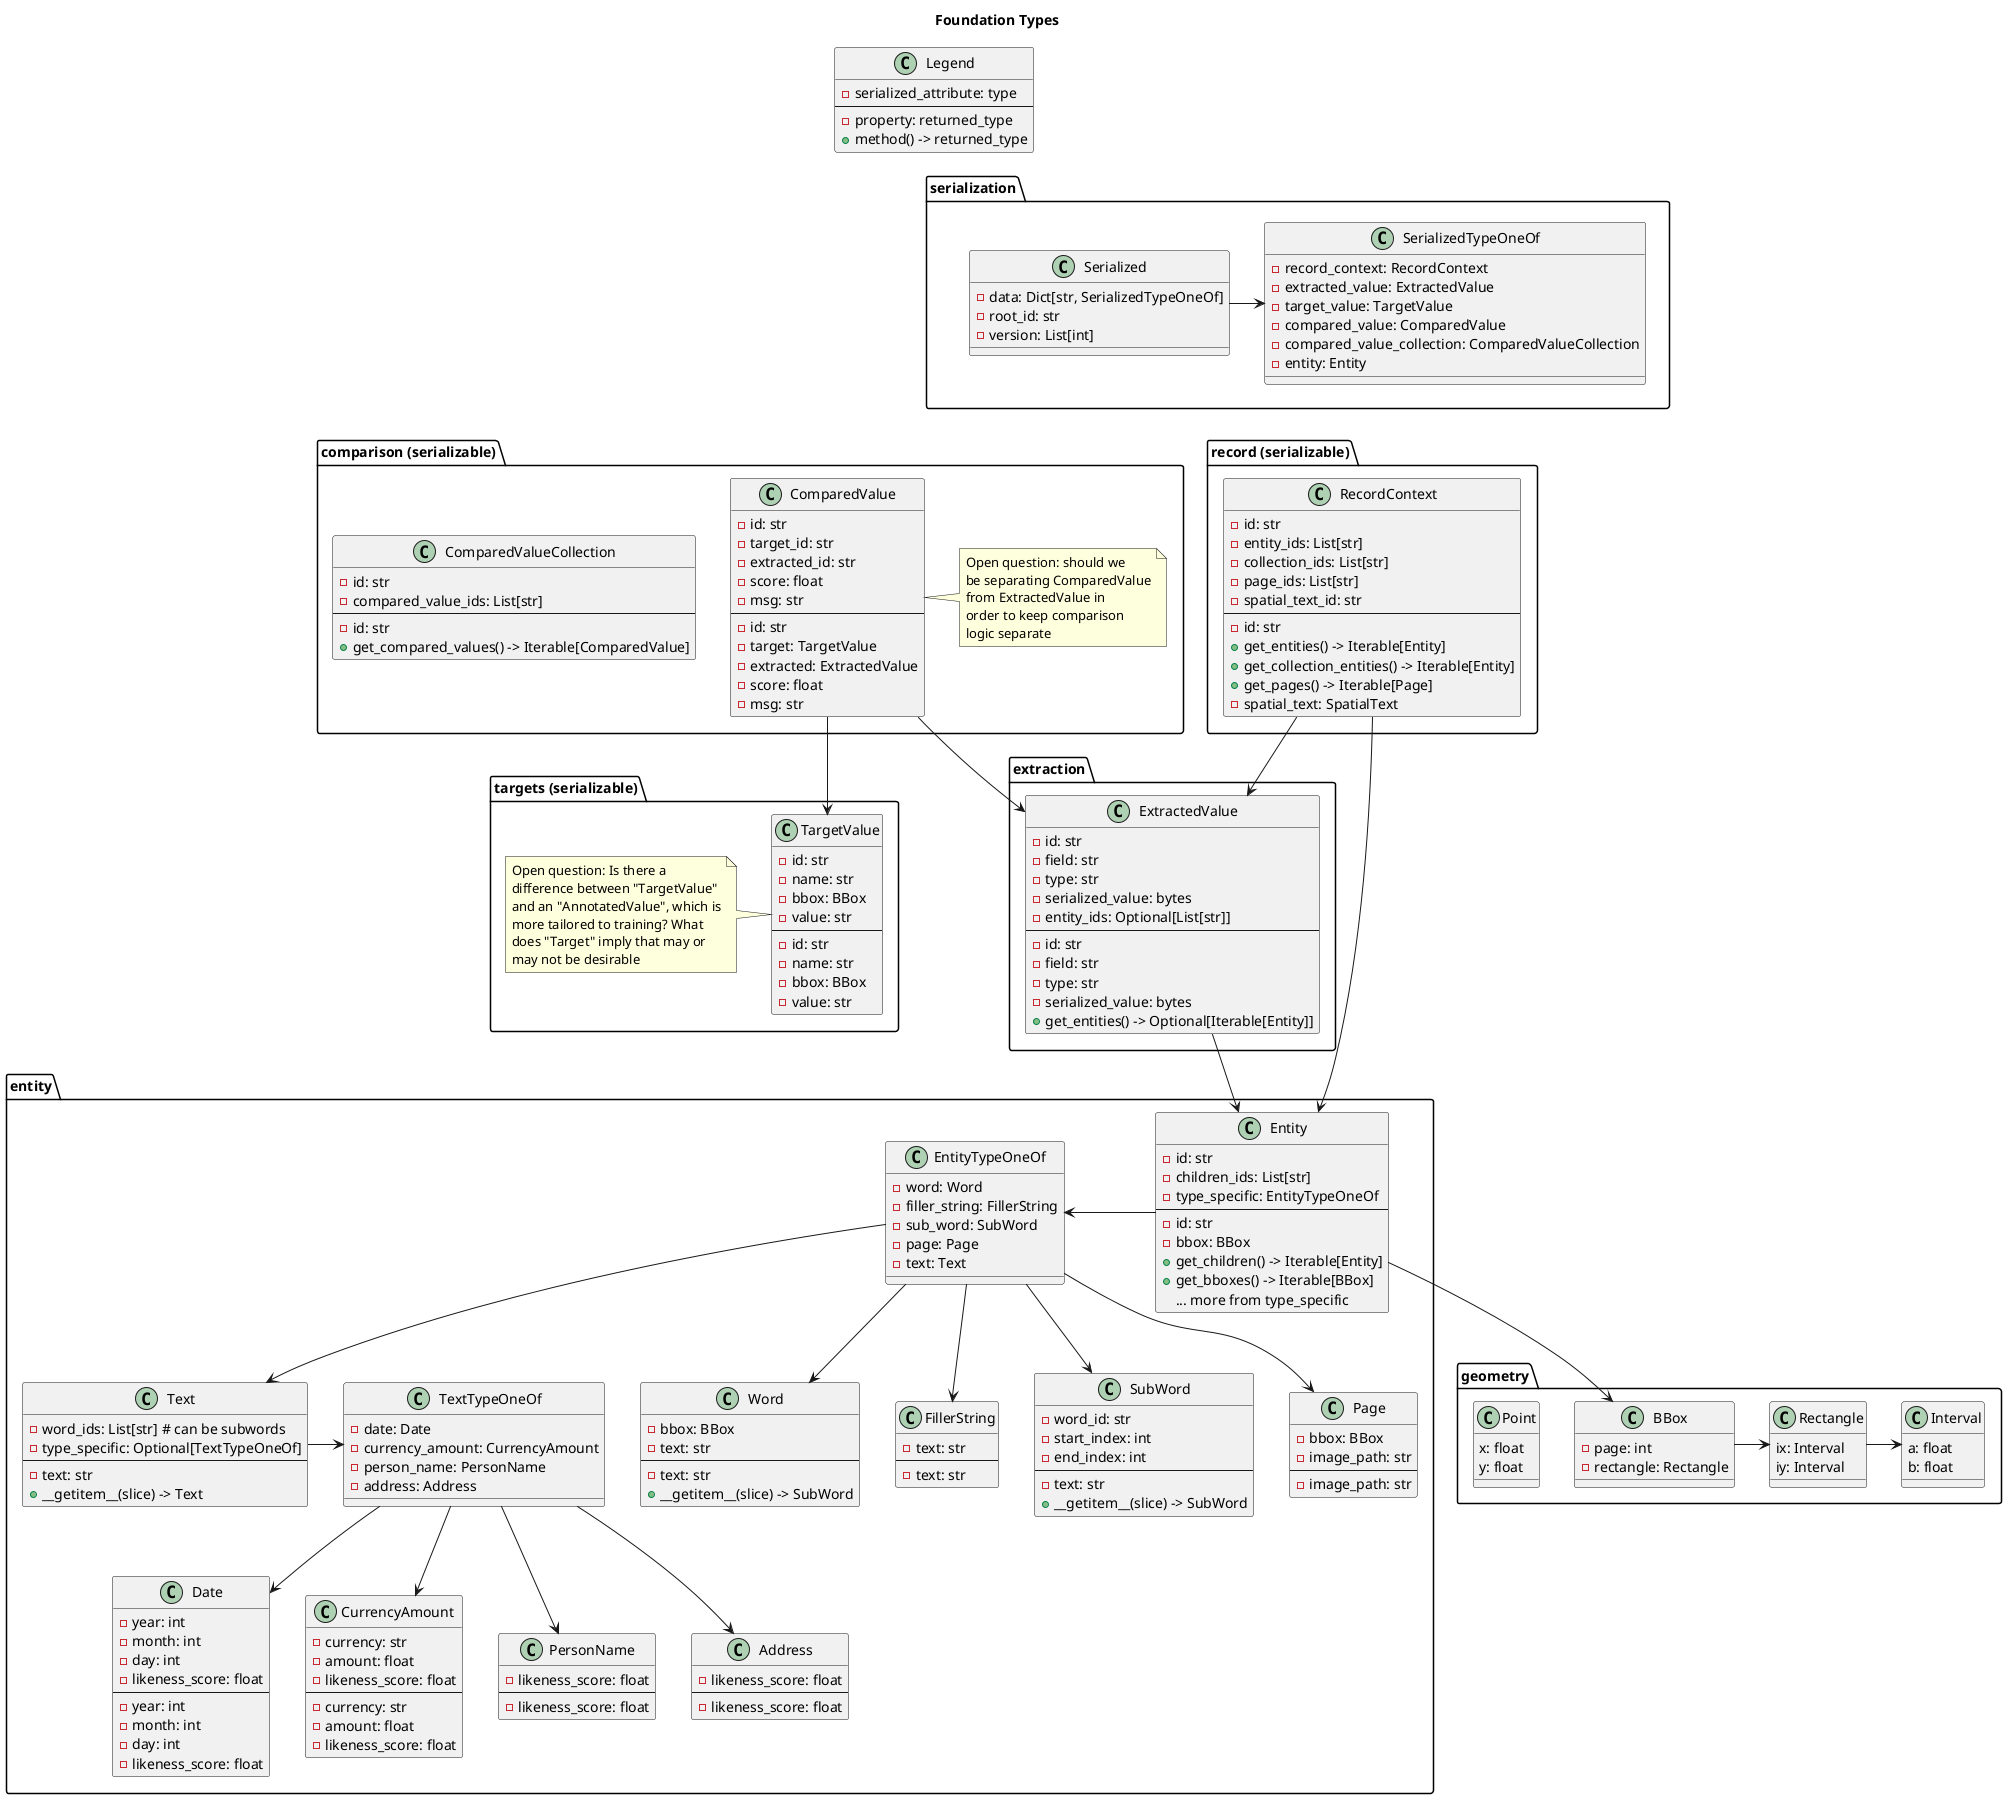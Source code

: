 @startuml

title "Foundation Types"

class Legend {
  - serialized_attribute: type
  ---
  - property: returned_type
  + method() -> returned_type
}

package serialization {
  class Serialized {
    - data: Dict[str, SerializedTypeOneOf]
    - root_id: str
    - version: List[int]
  }
  class SerializedTypeOneOf {
    - record_context: RecordContext
    - extracted_value: ExtractedValue
    - target_value: TargetValue
    - compared_value: ComparedValue
    - compared_value_collection: ComparedValueCollection
    - entity: Entity
  }
  Serialized -> SerializedTypeOneOf
}

Legend -[hidden]->serialization

package "targets (serializable)" as targets {
  class TargetValue {
    - id: str
    - name: str
    - bbox: BBox
    - value: str
    ---
    - id: str
    - name: str
    - bbox: BBox
    - value: str
  }
  note left of TargetValue {
    Open question: Is there a
    difference between "TargetValue"
    and an "AnnotatedValue", which is
    more tailored to training? What
    does "Target" imply that may or
    may not be desirable
  }
}

package "comparison (serializable)" as comparison {
  class ComparedValueCollection {
    - id: str
    - compared_value_ids: List[str]
    ---
    - id: str
    + get_compared_values() -> Iterable[ComparedValue]
  }
  class ComparedValue {
    - id: str
    - target_id: str
    - extracted_id: str
    - score: float
    - msg: str
    ---
    - id: str
    - target: TargetValue
    - extracted: ExtractedValue
    - score: float
    - msg: str
  }
  note right of ComparedValue {
    Open question: should we
    be separating ComparedValue
    from ExtractedValue in
    order to keep comparison
    logic separate
  }
}

package "record (serializable)" as record {
  class RecordContext {
    - id: str
    - entity_ids: List[str]
    - collection_ids: List[str]
    - page_ids: List[str]
    - spatial_text_id: str
    ---
    - id: str
    + get_entities() -> Iterable[Entity]
    + get_collection_entities() -> Iterable[Entity]
    + get_pages() -> Iterable[Page]
    - spatial_text: SpatialText
  }
}

package extraction {
  class ExtractedValue {
    - id: str
    - field: str
    - type: str
    - serialized_value: bytes
    - entity_ids: Optional[List[str]]
    ---
    - id: str
    - field: str
    - type: str
    - serialized_value: bytes
    + get_entities() -> Optional[Iterable[Entity]]
  }
}

package entity {
  class Entity {
    - id: str
    - children_ids: List[str]
    - type_specific: EntityTypeOneOf
    ---
    - id: str
    - bbox: BBox
    + get_children() -> Iterable[Entity]
    + get_bboxes() -> Iterable[BBox]
    ... more from type_specific
  }

  class EntityTypeOneOf {
    - word: Word
    - filler_string: FillerString
    - sub_word: SubWord
    - page: Page
    - text: Text
  }

  Entity -> EntityTypeOneOf

  class Word {
    - bbox: BBox
    - text: str
    ---
    - text: str
    + __getitem__(slice) -> SubWord
  }
  class FillerString {
    - text: str
    ---
    - text: str
  }
  class SubWord {
    - word_id: str
    - start_index: int
    - end_index: int
    ---
    - text: str
    + __getitem__(slice) -> SubWord
  }
  class Page {
    - bbox: BBox
    - image_path: str
    ---
    - image_path: str
  }
  class Text {
    - word_ids: List[str] # can be subwords
    - type_specific: Optional[TextTypeOneOf]
    ---
    - text: str
    + __getitem__(slice) -> Text
  }
  class TextTypeOneOf {
    - date: Date
    - currency_amount: CurrencyAmount
    - person_name: PersonName
    - address: Address
  }
  Text -> TextTypeOneOf
  EntityTypeOneOf --> Word
  EntityTypeOneOf --> FillerString
  EntityTypeOneOf --> SubWord
  EntityTypeOneOf --> Page
  EntityTypeOneOf --> Text

  class Date {
    - year: int
    - month: int
    - day: int
    - likeness_score: float
    ---
    - year: int
    - month: int
    - day: int
    - likeness_score: float
  }
  class CurrencyAmount {
    - currency: str
    - amount: float
    - likeness_score: float
    ---
    - currency: str
    - amount: float
    - likeness_score: float
  }
  class PersonName {
    - likeness_score: float
    ---
    - likeness_score: float
  }
  class Address {
    - likeness_score: float
    ---
    - likeness_score: float
  }
  TextTypeOneOf --> Date
  TextTypeOneOf --> CurrencyAmount
  TextTypeOneOf --> PersonName
  TextTypeOneOf --> Address
}

package geometry {
  class Interval {
    a: float
    b: float
  }
  class Point {
    x: float
    y: float
  }
  class Rectangle {
    ix: Interval
    iy: Interval
  }
  class BBox {
    - page: int
    - rectangle: Rectangle
  }
  BBox -> Rectangle
  Rectangle -> Interval
}


ComparedValue --> TargetValue

Entity --> BBox
ExtractedValue --> Entity
ComparedValue --> ExtractedValue

RecordContext --> ExtractedValue
RecordContext --> Entity

Serialized -[hidden]-> RecordContext
Serialized -[hidden]-> ComparedValue

@enduml